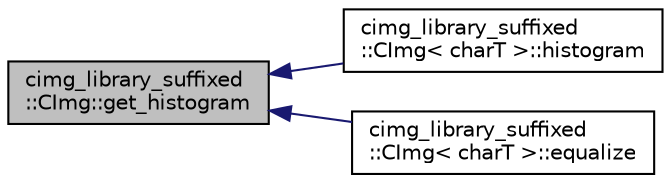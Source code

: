 digraph "cimg_library_suffixed::CImg::get_histogram"
{
  edge [fontname="Helvetica",fontsize="10",labelfontname="Helvetica",labelfontsize="10"];
  node [fontname="Helvetica",fontsize="10",shape=record];
  rankdir="LR";
  Node1 [label="cimg_library_suffixed\l::CImg::get_histogram",height=0.2,width=0.4,color="black", fillcolor="grey75", style="filled" fontcolor="black"];
  Node1 -> Node2 [dir="back",color="midnightblue",fontsize="10",style="solid",fontname="Helvetica"];
  Node2 [label="cimg_library_suffixed\l::CImg\< charT \>::histogram",height=0.2,width=0.4,color="black", fillcolor="white", style="filled",URL="$structcimg__library__suffixed_1_1_c_img.html#a77776bbc8c7d5fa60c6a8dd6c2d67fa4",tooltip="Compute the histogram of pixel values."];
  Node1 -> Node3 [dir="back",color="midnightblue",fontsize="10",style="solid",fontname="Helvetica"];
  Node3 [label="cimg_library_suffixed\l::CImg\< charT \>::equalize",height=0.2,width=0.4,color="black", fillcolor="white", style="filled",URL="$structcimg__library__suffixed_1_1_c_img.html#ae9f77e60279114e1ced7fe5c7954f62b",tooltip="Equalize histogram of pixel values."];
}
